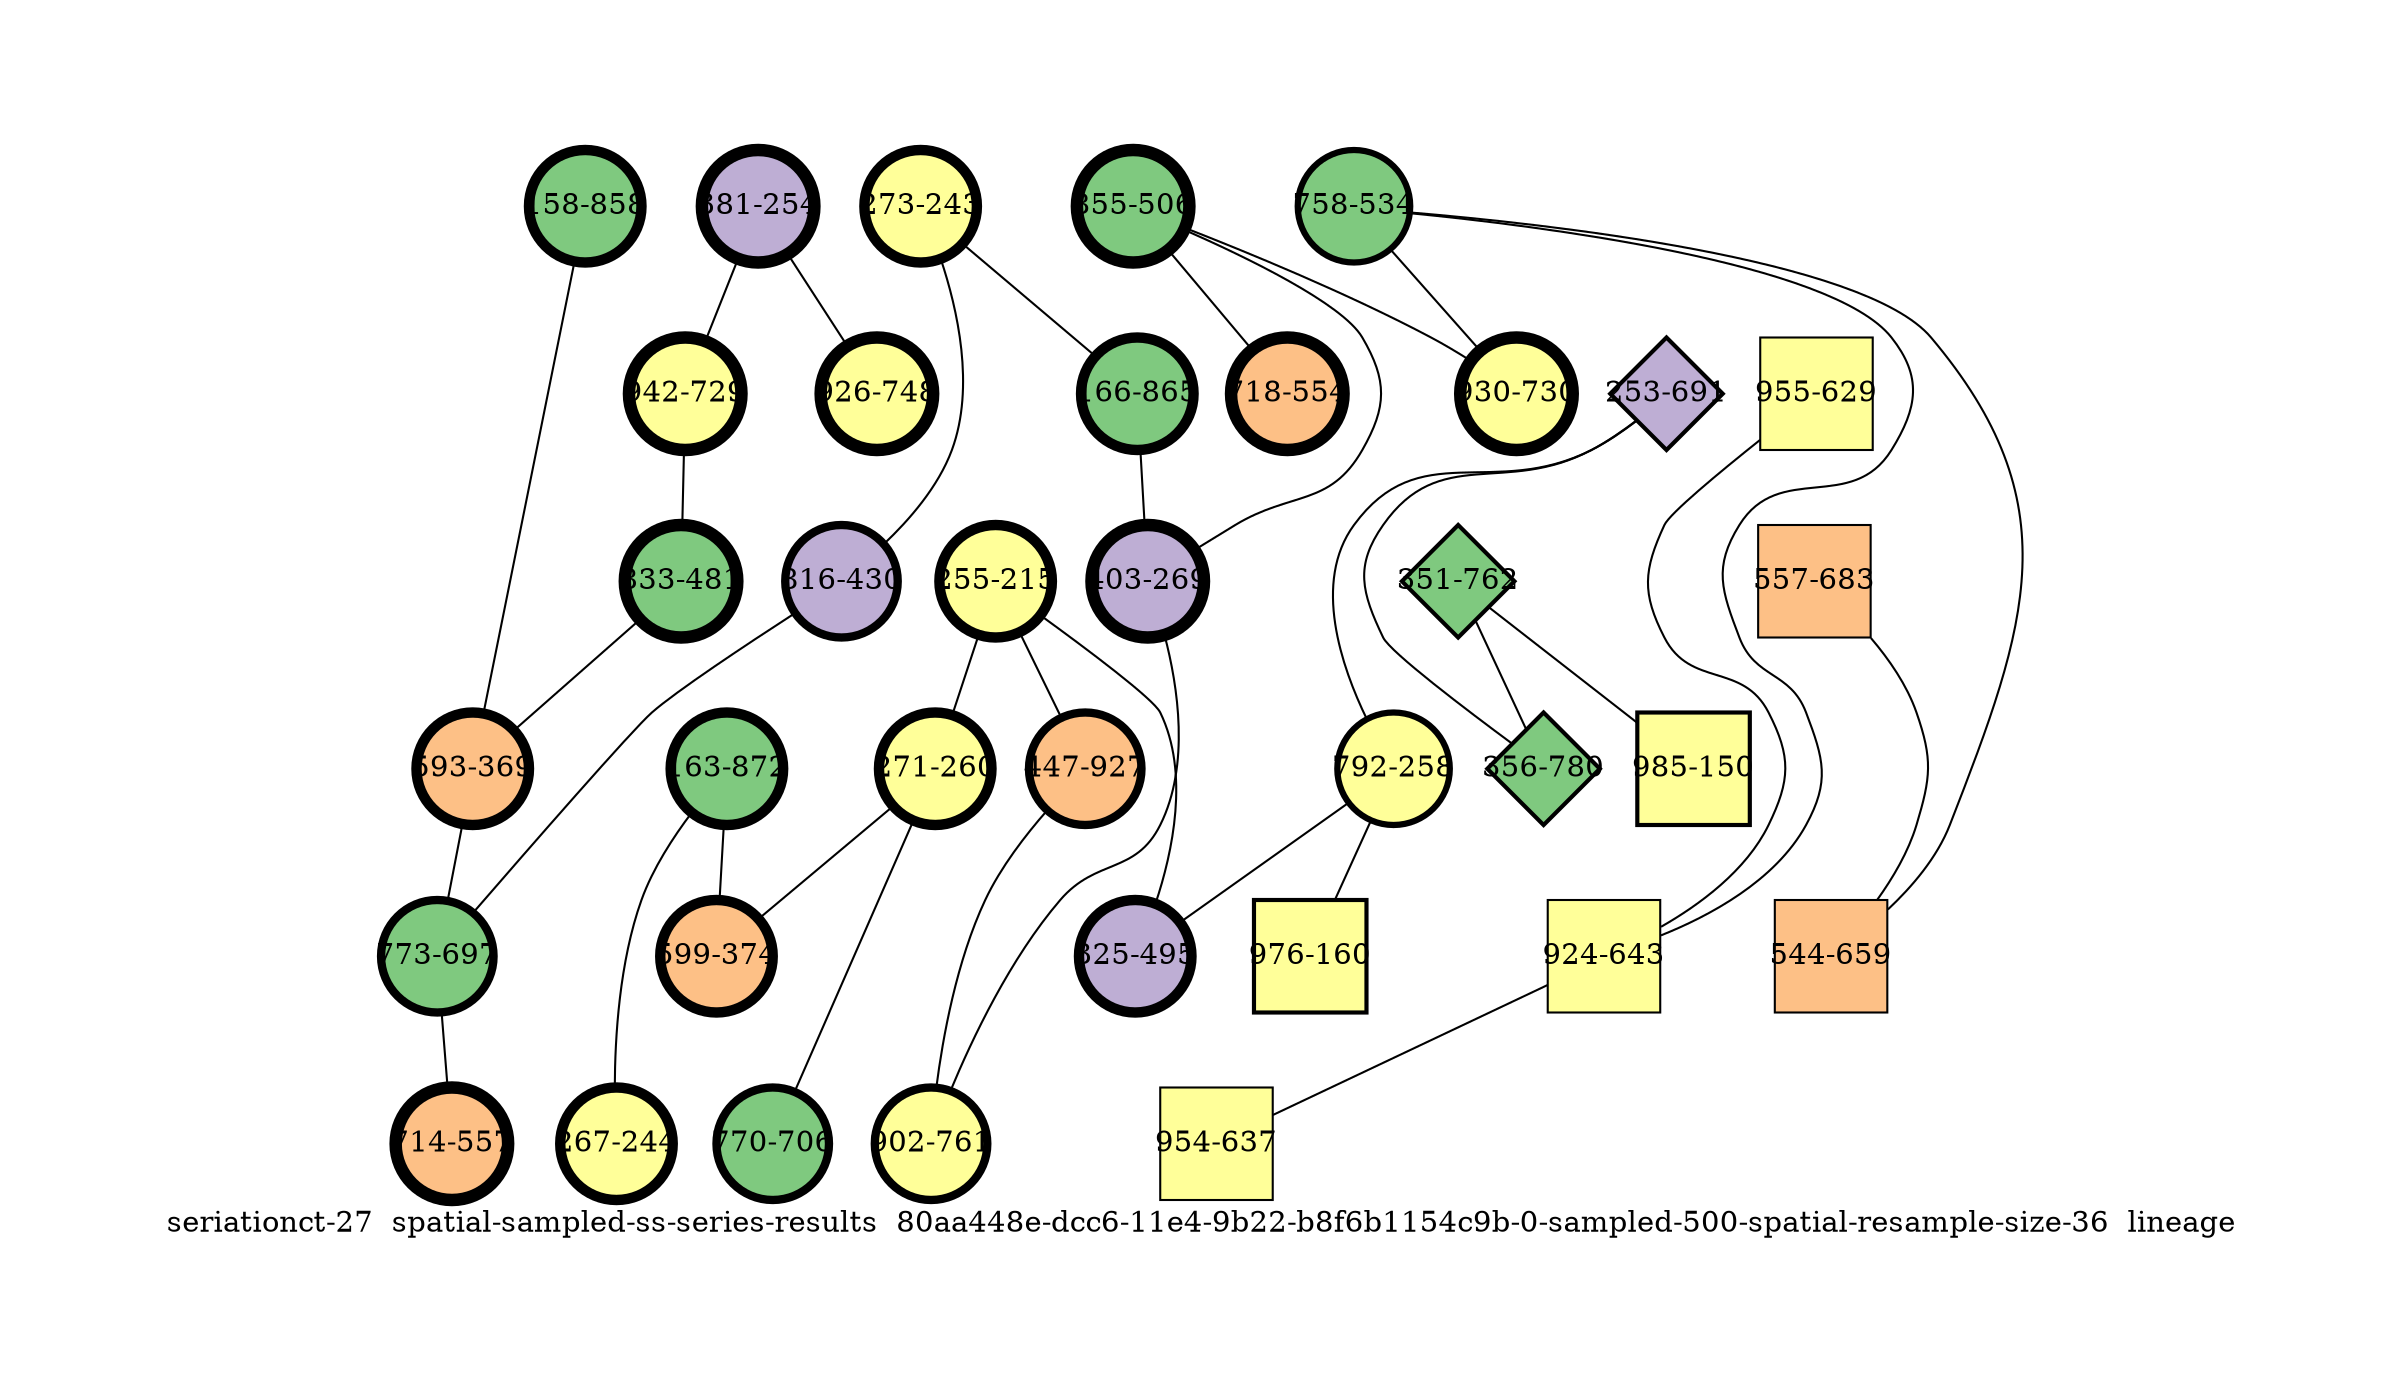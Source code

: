 strict graph "seriationct-27  spatial-sampled-ss-series-results  80aa448e-dcc6-11e4-9b22-b8f6b1154c9b-0-sampled-500-spatial-resample-size-36  lineage" {
labelloc=b;
ratio=auto;
pad="1.0";
label="seriationct-27  spatial-sampled-ss-series-results  80aa448e-dcc6-11e4-9b22-b8f6b1154c9b-0-sampled-500-spatial-resample-size-36  lineage";
node [width="0.75", style=filled, fixedsize=true, height="0.75", shape=circle, label=""];
0 [xCoordinate="872.0", appears_in_slice=5, yCoordinate="163.0", colorscheme=accent6, lineage_id=0, short_label="163-872", label="163-872", shape=circle, cluster_id=0, fillcolor=1, size="500.0", id=0, penwidth="5.0"];
1 [xCoordinate="243.0", appears_in_slice=5, yCoordinate="273.0", colorscheme=accent6, lineage_id=0, short_label="273-243", label="273-243", shape=circle, cluster_id=3, fillcolor=4, size="500.0", id=1, penwidth="5.0"];
2 [xCoordinate="215.0", appears_in_slice=5, yCoordinate="255.0", colorscheme=accent6, lineage_id=0, short_label="255-215", label="255-215", shape=circle, cluster_id=3, fillcolor=4, size="500.0", id=2, penwidth="5.0"];
3 [xCoordinate="865.0", appears_in_slice=5, yCoordinate="166.0", colorscheme=accent6, lineage_id=0, short_label="166-865", label="166-865", shape=circle, cluster_id=0, fillcolor=1, size="500.0", id=3, penwidth="5.0"];
4 [xCoordinate="260.0", appears_in_slice=5, yCoordinate="271.0", colorscheme=accent6, lineage_id=0, short_label="271-260", label="271-260", shape=circle, cluster_id=3, fillcolor=4, size="500.0", id=32, penwidth="5.0"];
5 [xCoordinate="374.0", appears_in_slice=5, yCoordinate="599.0", colorscheme=accent6, lineage_id=0, short_label="599-374", label="599-374", shape=circle, cluster_id=2, fillcolor=3, size="500.0", id=4, penwidth="5.0"];
6 [xCoordinate="762.0", appears_in_slice=2, yCoordinate="351.0", colorscheme=accent6, lineage_id=2, short_label="351-762", label="351-762", shape=diamond, cluster_id=0, fillcolor=1, size="500.0", id=5, penwidth="2.0"];
7 [xCoordinate="254.0", appears_in_slice=6, yCoordinate="381.0", colorscheme=accent6, lineage_id=0, short_label="381-254", label="381-254", shape=circle, cluster_id=1, fillcolor=2, size="500.0", id=6, penwidth="6.0"];
8 [xCoordinate="506.0", appears_in_slice=6, yCoordinate="855.0", colorscheme=accent6, lineage_id=0, short_label="855-506", label="855-506", shape=circle, cluster_id=0, fillcolor=1, size="500.0", id=7, penwidth="6.0"];
9 [xCoordinate="729.0", appears_in_slice=6, yCoordinate="942.0", colorscheme=accent6, lineage_id=0, short_label="942-729", label="942-729", shape=circle, cluster_id=3, fillcolor=4, size="500.0", id=9, penwidth="6.0"];
10 [xCoordinate="691.0", appears_in_slice=2, yCoordinate="253.0", colorscheme=accent6, lineage_id=2, short_label="253-691", label="253-691", shape=diamond, cluster_id=1, fillcolor=2, size="500.0", id=10, penwidth="2.0"];
11 [xCoordinate="554.0", appears_in_slice=6, yCoordinate="718.0", colorscheme=accent6, lineage_id=0, short_label="718-554", label="718-554", shape=circle, cluster_id=2, fillcolor=3, size="500.0", id=28, penwidth="6.0"];
12 [xCoordinate="258.0", appears_in_slice=3, yCoordinate="792.0", colorscheme=accent6, lineage_id=0, short_label="792-258", label="792-258", shape=circle, cluster_id=3, fillcolor=4, size="500.0", id=12, penwidth="3.0"];
13 [xCoordinate="430.0", appears_in_slice=4, yCoordinate="816.0", colorscheme=accent6, lineage_id=0, short_label="816-430", label="816-430", shape=circle, cluster_id=1, fillcolor=2, size="500.0", id=13, penwidth="4.0"];
14 [xCoordinate="269.0", appears_in_slice=6, yCoordinate="403.0", colorscheme=accent6, lineage_id=0, short_label="403-269", label="403-269", shape=circle, cluster_id=1, fillcolor=2, size="500.0", id=14, penwidth="6.0"];
15 [xCoordinate="534.0", appears_in_slice=3, yCoordinate="758.0", colorscheme=accent6, lineage_id=0, short_label="758-534", label="758-534", shape=circle, cluster_id=0, fillcolor=1, size="500.0", id=15, penwidth="3.0"];
16 [xCoordinate="244.0", appears_in_slice=5, yCoordinate="267.0", colorscheme=accent6, lineage_id=0, short_label="267-244", label="267-244", shape=circle, cluster_id=3, fillcolor=4, size="500.0", id=16, penwidth="5.0"];
17 [xCoordinate="927.0", appears_in_slice=4, yCoordinate="447.0", colorscheme=accent6, lineage_id=0, short_label="447-927", label="447-927", shape=circle, cluster_id=2, fillcolor=3, size="500.0", id=17, penwidth="4.0"];
18 [xCoordinate="858.0", appears_in_slice=5, yCoordinate="158.0", colorscheme=accent6, lineage_id=0, short_label="158-858", label="158-858", shape=circle, cluster_id=0, fillcolor=1, size="500.0", id=18, penwidth="5.0"];
19 [xCoordinate="780.0", appears_in_slice=2, yCoordinate="356.0", colorscheme=accent6, lineage_id=2, short_label="356-780", label="356-780", shape=diamond, cluster_id=0, fillcolor=1, size="500.0", id=19, penwidth="2.0"];
20 [xCoordinate="748.0", appears_in_slice=6, yCoordinate="926.0", colorscheme=accent6, lineage_id=0, short_label="926-748", label="926-748", shape=circle, cluster_id=3, fillcolor=4, size="500.0", id=8, penwidth="6.0"];
21 [xCoordinate="683.0", appears_in_slice=1, yCoordinate="557.0", colorscheme=accent6, lineage_id=1, short_label="557-683", label="557-683", shape=square, cluster_id=2, fillcolor=3, size="500.0", id=22, penwidth="1.0"];
22 [xCoordinate="481.0", appears_in_slice=6, yCoordinate="833.0", colorscheme=accent6, lineage_id=0, short_label="833-481", label="833-481", shape=circle, cluster_id=0, fillcolor=1, size="500.0", id=23, penwidth="6.0"];
23 [xCoordinate="761.0", appears_in_slice=4, yCoordinate="902.0", colorscheme=accent6, lineage_id=0, short_label="902-761", label="902-761", shape=circle, cluster_id=3, fillcolor=4, size="500.0", id=24, penwidth="4.0"];
24 [xCoordinate="369.0", appears_in_slice=5, yCoordinate="593.0", colorscheme=accent6, lineage_id=0, short_label="593-369", label="593-369", shape=circle, cluster_id=2, fillcolor=3, size="500.0", id=25, penwidth="5.0"];
25 [xCoordinate="629.0", appears_in_slice=1, yCoordinate="955.0", colorscheme=accent6, lineage_id=1, short_label="955-629", label="955-629", shape=square, cluster_id=3, fillcolor=4, size="500.0", id=26, penwidth="1.0"];
26 [xCoordinate="150.0", appears_in_slice=2, yCoordinate="985.0", colorscheme=accent6, lineage_id=1, short_label="985-150", label="985-150", shape=square, cluster_id=3, fillcolor=4, size="500.0", id=11, penwidth="2.0"];
27 [xCoordinate="643.0", appears_in_slice=1, yCoordinate="924.0", colorscheme=accent6, lineage_id=1, short_label="924-643", label="924-643", shape=square, cluster_id=3, fillcolor=4, size="500.0", id=27, penwidth="1.0"];
28 [xCoordinate="697.0", appears_in_slice=4, yCoordinate="773.0", colorscheme=accent6, lineage_id=0, short_label="773-697", label="773-697", shape=circle, cluster_id=0, fillcolor=1, size="500.0", id=21, penwidth="4.0"];
29 [xCoordinate="637.0", appears_in_slice=1, yCoordinate="954.0", colorscheme=accent6, lineage_id=1, short_label="954-637", label="954-637", shape=square, cluster_id=3, fillcolor=4, size="500.0", id=29, penwidth="1.0"];
30 [xCoordinate="706.0", appears_in_slice=4, yCoordinate="770.0", colorscheme=accent6, lineage_id=0, short_label="770-706", label="770-706", shape=circle, cluster_id=0, fillcolor=1, size="500.0", id=30, penwidth="4.0"];
31 [xCoordinate="160.0", appears_in_slice=2, yCoordinate="976.0", colorscheme=accent6, lineage_id=1, short_label="976-160", label="976-160", shape=square, cluster_id=3, fillcolor=4, size="500.0", id=31, penwidth="2.0"];
32 [xCoordinate="495.0", appears_in_slice=5, yCoordinate="325.0", colorscheme=accent6, lineage_id=0, short_label="325-495", label="325-495", shape=circle, cluster_id=1, fillcolor=2, size="500.0", id=20, penwidth="5.0"];
33 [xCoordinate="659.0", appears_in_slice=1, yCoordinate="544.0", colorscheme=accent6, lineage_id=1, short_label="544-659", label="544-659", shape=square, cluster_id=2, fillcolor=3, size="500.0", id=33, penwidth="1.0"];
34 [xCoordinate="730.0", appears_in_slice=6, yCoordinate="930.0", colorscheme=accent6, lineage_id=0, short_label="930-730", label="930-730", shape=circle, cluster_id=3, fillcolor=4, size="500.0", id=34, penwidth="6.0"];
35 [xCoordinate="557.0", appears_in_slice=6, yCoordinate="714.0", colorscheme=accent6, lineage_id=0, short_label="714-557", label="714-557", shape=circle, cluster_id=2, fillcolor=3, size="500.0", id=35, penwidth="6.0"];
0 -- 16  [inverseweight="30.0964632714", weight="0.0332264954517"];
0 -- 5  [inverseweight="29.9880071952", weight="0.0333466640011"];
1 -- 3  [inverseweight="22.9657606087", weight="0.0435430821142"];
1 -- 13  [inverseweight="3.99552751238", weight="0.250279843375"];
2 -- 32  [inverseweight="18.0893651323", weight="0.0552810998443"];
2 -- 17  [inverseweight="5.11163012568", weight="0.19563230817"];
2 -- 4  [inverseweight="19.8889321044", weight="0.0502792203599"];
3 -- 14  [inverseweight="2.70092765786", weight="0.37024316334"];
4 -- 5  [inverseweight="2.81673378397", weight="0.355021126132"];
4 -- 30  [inverseweight="1.52036796871", weight="0.657735509152"];
6 -- 26  [inverseweight="15.7018573255", weight="0.0636867333124"];
6 -- 19  [inverseweight="1.54847006219", weight="0.645798730256"];
7 -- 9  [inverseweight="57.3539334676", weight="0.0174355957742"];
7 -- 20  [inverseweight="31.0086836473", weight="0.0322490309932"];
8 -- 34  [inverseweight="11.2537284152", weight="0.0888594395661"];
8 -- 11  [inverseweight="30.4290309725", weight="0.0328633534503"];
8 -- 14  [inverseweight="34.8366507146", weight="0.0287054001888"];
9 -- 22  [inverseweight="15.0755672289", weight="0.0663324958071"];
10 -- 19  [inverseweight="17.3552533625", weight="0.0576194411636"];
10 -- 12  [inverseweight="2.13476473179", weight="0.468435694626"];
12 -- 32  [inverseweight="4.12645767073", weight="0.242338606087"];
12 -- 31  [inverseweight="4.29220128767", weight="0.232980685895"];
13 -- 28  [inverseweight="17.8571428571", weight="0.056"];
14 -- 23  [inverseweight="4.20986398486", weight="0.237537365482"];
15 -- 33  [inverseweight="1.74365331874", weight="0.573508500373"];
15 -- 34  [inverseweight="2.74966112515", weight="0.363681179057"];
15 -- 27  [inverseweight="1.6259668231", weight="0.615018698903"];
17 -- 23  [inverseweight="14.7957489043", weight="0.0675869809949"];
18 -- 24  [inverseweight="51.5710623129", weight="0.0193907194297"];
21 -- 33  [inverseweight="8.28741930165", weight="0.120664825032"];
22 -- 24  [inverseweight="6.23152753213", weight="0.160474297007"];
24 -- 28  [inverseweight="2.92402660736", weight="0.341994151997"];
25 -- 27  [inverseweight="46.8292905791", weight="0.0213541565041"];
27 -- 29  [inverseweight="24.6932399162", weight="0.0404969134626"];
28 -- 35  [inverseweight="2.48580924747", weight="0.402283482137"];
}
